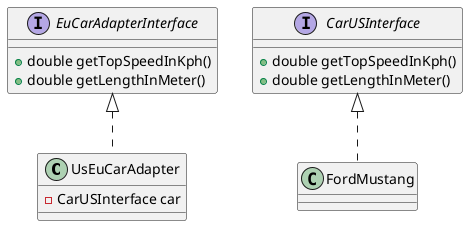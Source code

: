 @startuml
class UsEuCarAdapter {
- CarUSInterface car

}
interface CarUSInterface {
+ double getTopSpeedInKph()
+ double getLengthInMeter()
}

interface EuCarAdapterInterface {
+ double getTopSpeedInKph()
+ double getLengthInMeter()
}

class FordMustang {

}


EuCarAdapterInterface <|.. UsEuCarAdapter
CarUSInterface <|.. FordMustang
@enduml